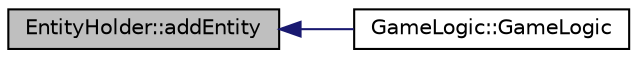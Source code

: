 digraph "EntityHolder::addEntity"
{
  edge [fontname="Helvetica",fontsize="10",labelfontname="Helvetica",labelfontsize="10"];
  node [fontname="Helvetica",fontsize="10",shape=record];
  rankdir="LR";
  Node1 [label="EntityHolder::addEntity",height=0.2,width=0.4,color="black", fillcolor="grey75", style="filled", fontcolor="black"];
  Node1 -> Node2 [dir="back",color="midnightblue",fontsize="10",style="solid",fontname="Helvetica"];
  Node2 [label="GameLogic::GameLogic",height=0.2,width=0.4,color="black", fillcolor="white", style="filled",URL="$classGameLogic.html#a996cd781691c36922e7ce792fcb21640"];
}
